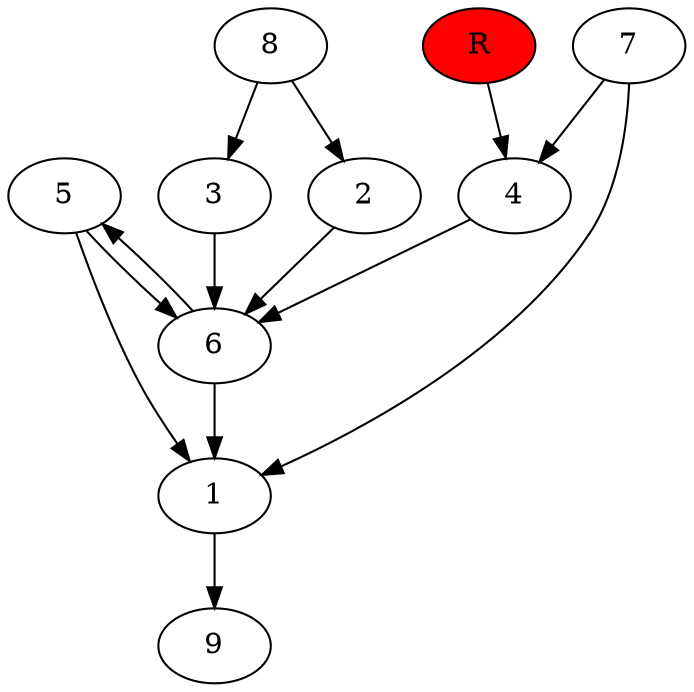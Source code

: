 digraph prb43475 {
	1
	2
	3
	4
	5
	6
	7
	8
	R [fillcolor="#ff0000" style=filled]
	1 -> 9
	2 -> 6
	3 -> 6
	4 -> 6
	5 -> 1
	5 -> 6
	6 -> 1
	6 -> 5
	7 -> 1
	7 -> 4
	8 -> 2
	8 -> 3
	R -> 4
}
